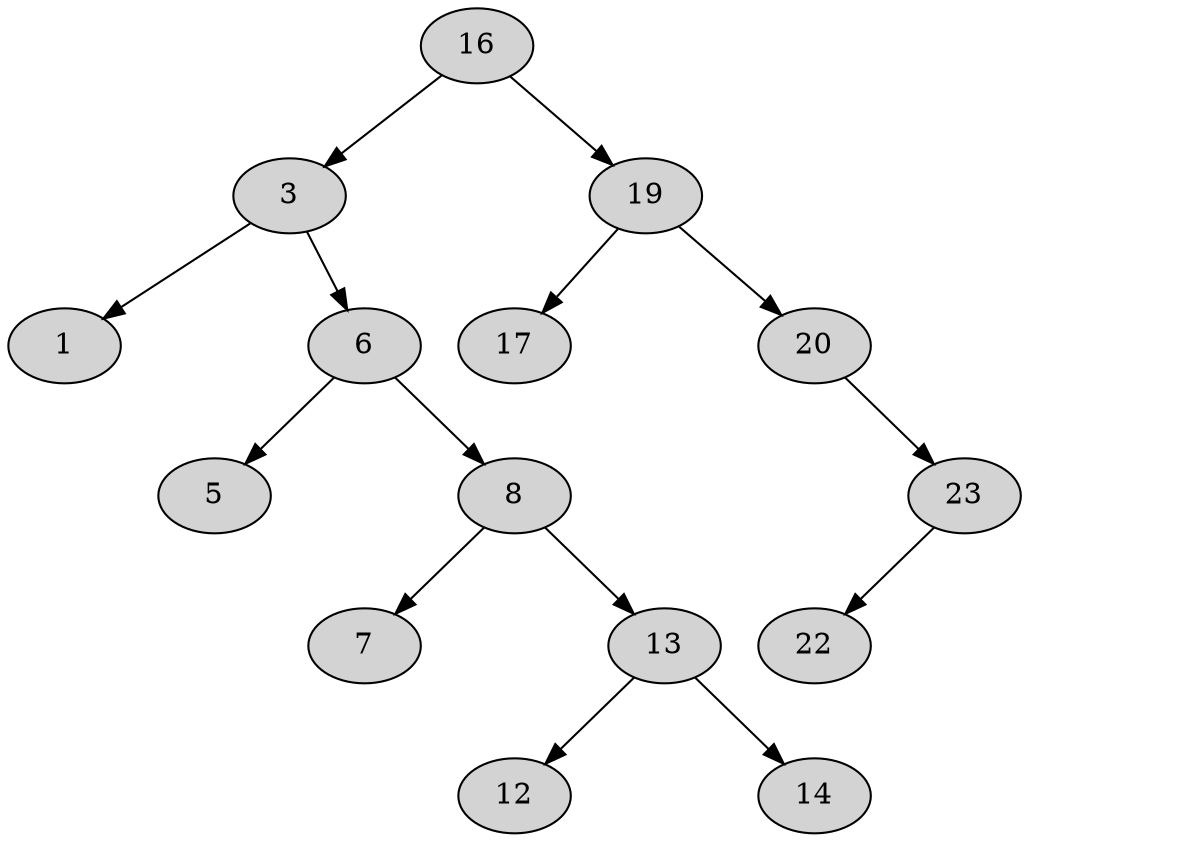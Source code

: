 digraph G {
  node [style=filled];
  N0 [label = 16];
  N0 -> N1;
  N1 [label = 3];
  N1 -> N2;
  N2 [label = 1];
  C1 [label=1, style = invis];
  N1-> C1 [style=invis];
  N1 -> N3;
  N3 [label = 6];
  N3 -> N4;
  N4 [label = 5];
  C3 [label=3, style = invis];
  N3-> C3 [style=invis];
  N3 -> N5;
  N5 [label = 8];
  N5 -> N6;
  N6 [label = 7];
  C5 [label=5, style = invis];
  N5-> C5 [style=invis];
  N5 -> N7;
  N7 [label = 13];
  N7 -> N8;
  N8 [label = 12];
  C7 [label=7, style = invis];
  N7-> C7 [style=invis];
  N7 -> N9;
  N9 [label = 14];
  C0 [label=0, style = invis];
  N0-> C0 [style=invis];
  N0 -> N10;
  N10 [label = 19];
  N10 -> N11;
  N11 [label = 17];
  C10 [label=10, style = invis];
  N10-> C10 [style=invis];
  N10 -> N12;
  N12 [label = 20];
  C12 [label=12, style = invis];
  N12-> C12 [style=invis];
  G12 [label=12, style = invis];
  N12-> G12 [style=invis];
  N12 -> N13;
  N13 [label = 23];
  N13 -> N14;
  N14 [label = 22];
  D13 [label=13, style = invis];
  N13-> D13 [style=invis];
  C13 [label=13, style = invis];
  N13-> C13 [style=invis];
}
